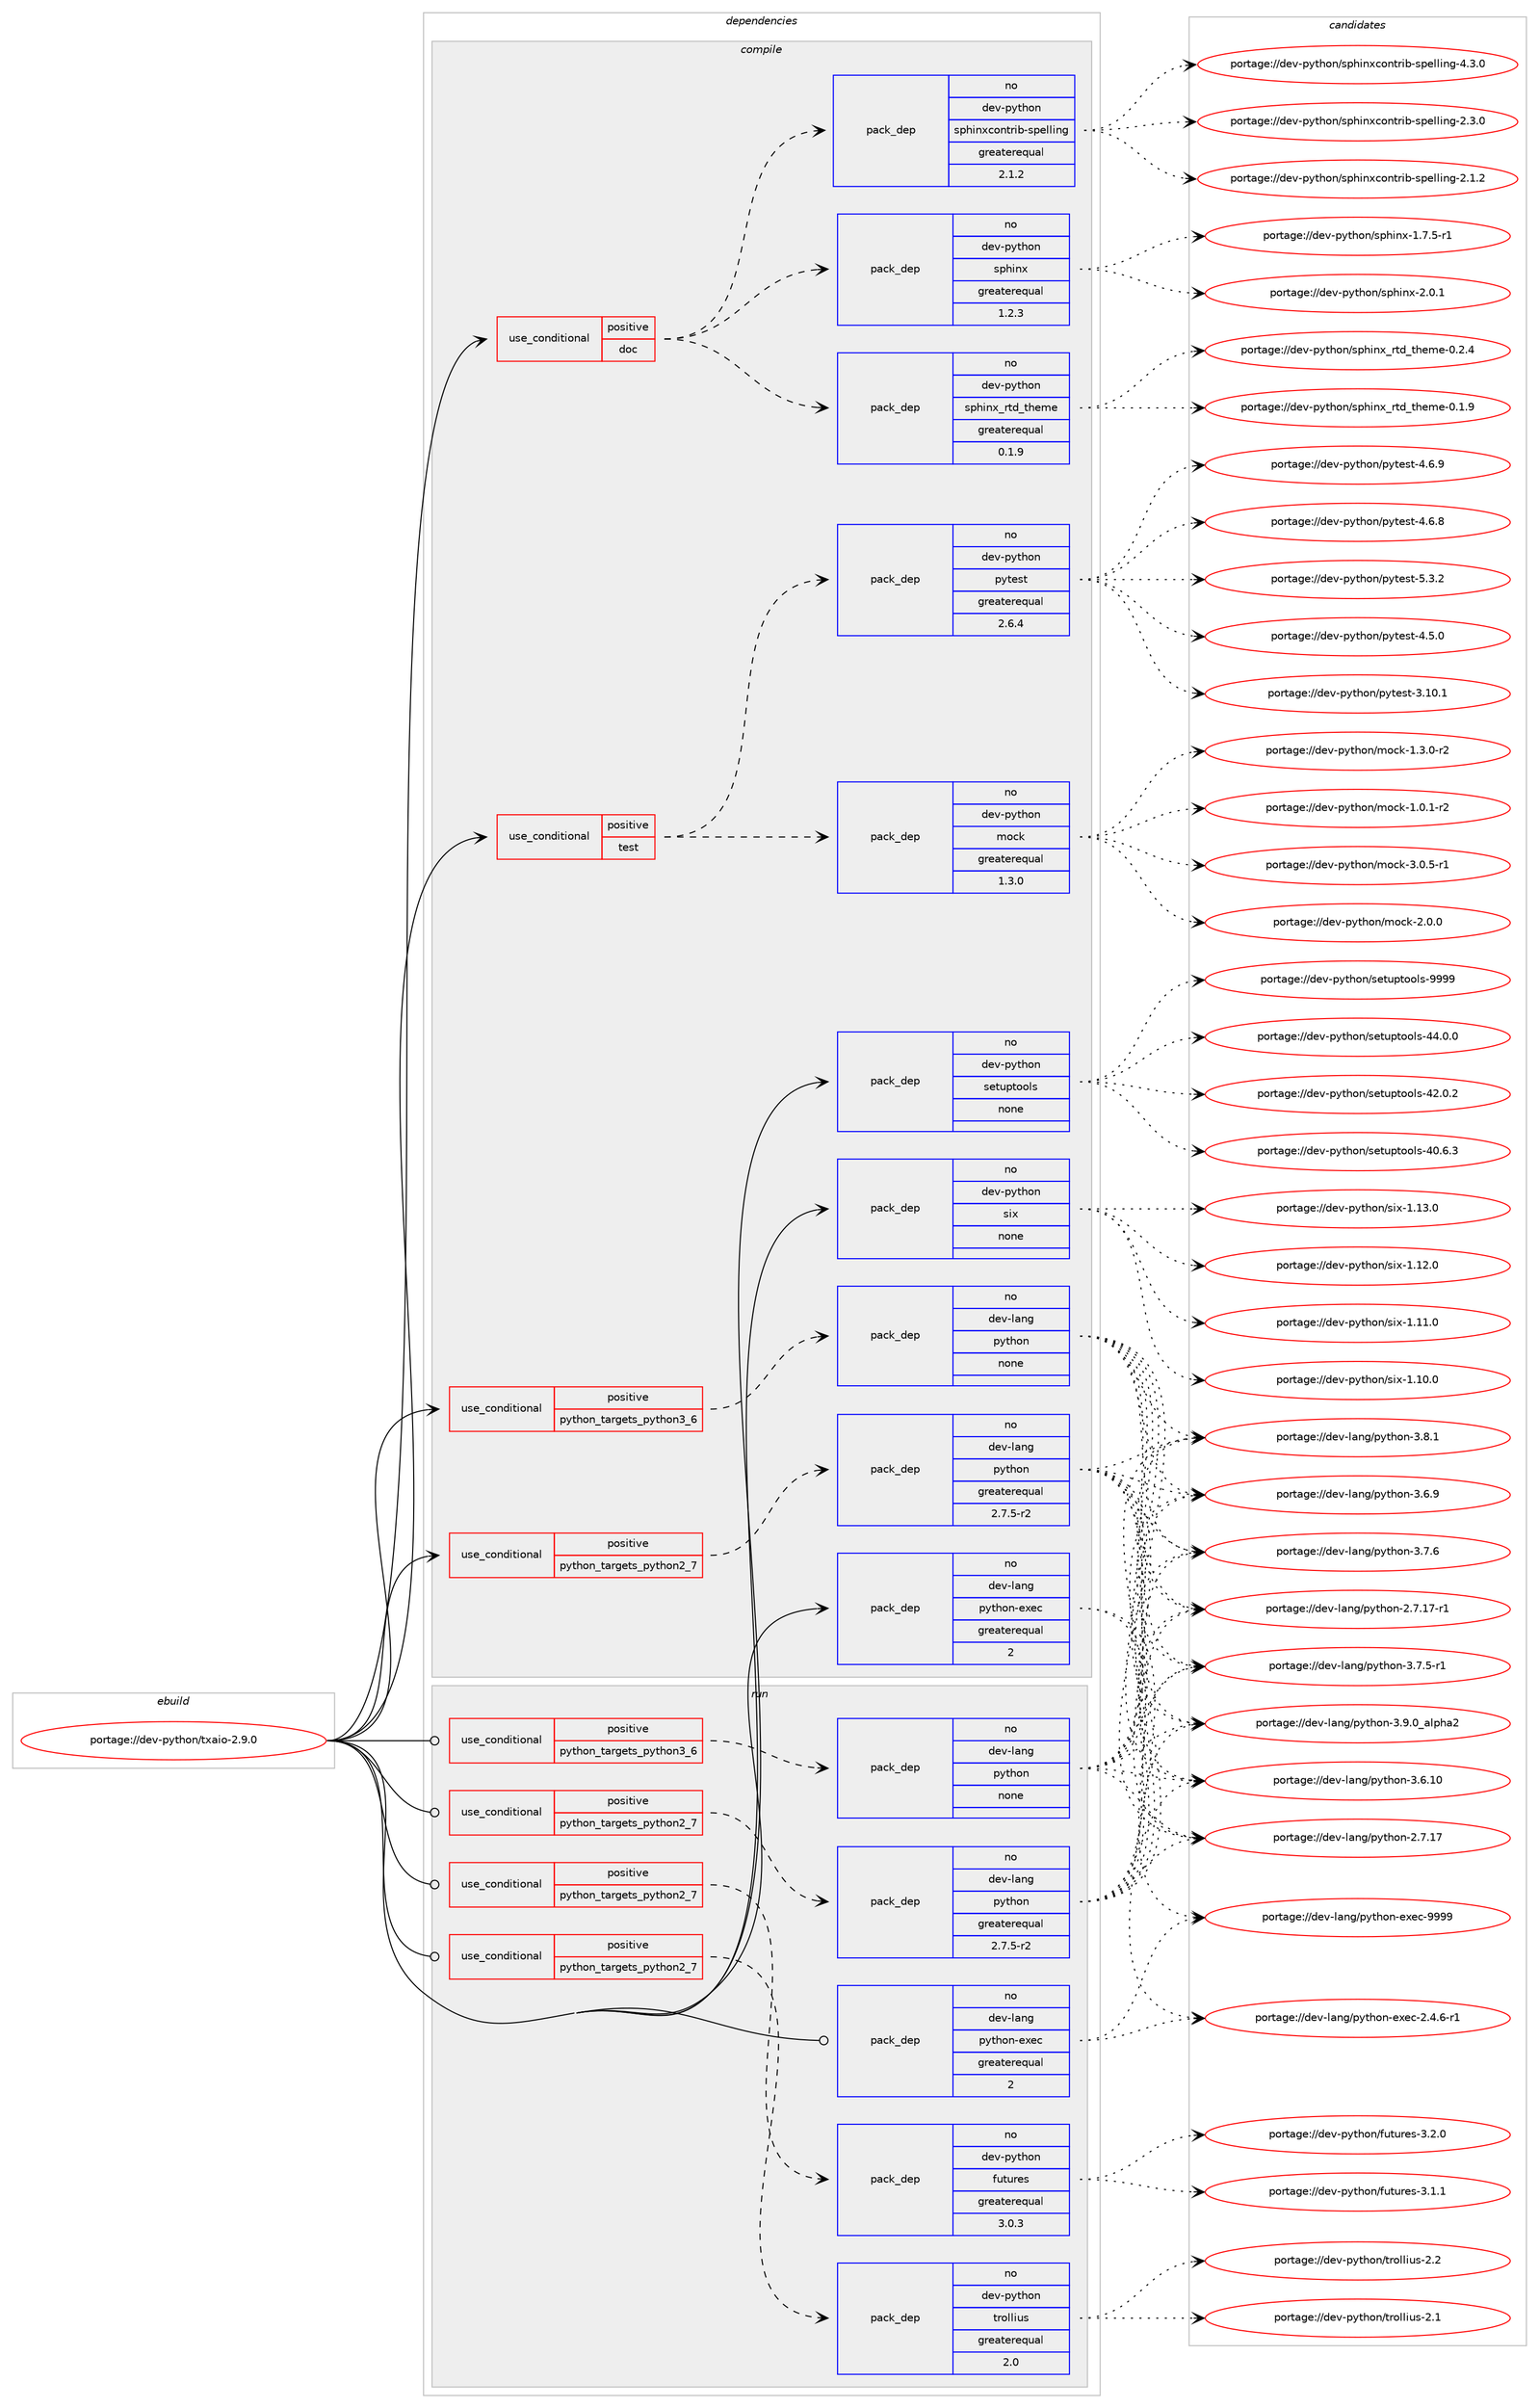 digraph prolog {

# *************
# Graph options
# *************

newrank=true;
concentrate=true;
compound=true;
graph [rankdir=LR,fontname=Helvetica,fontsize=10,ranksep=1.5];#, ranksep=2.5, nodesep=0.2];
edge  [arrowhead=vee];
node  [fontname=Helvetica,fontsize=10];

# **********
# The ebuild
# **********

subgraph cluster_leftcol {
color=gray;
label=<<i>ebuild</i>>;
id [label="portage://dev-python/txaio-2.9.0", color=red, width=4, href="../dev-python/txaio-2.9.0.svg"];
}

# ****************
# The dependencies
# ****************

subgraph cluster_midcol {
color=gray;
label=<<i>dependencies</i>>;
subgraph cluster_compile {
fillcolor="#eeeeee";
style=filled;
label=<<i>compile</i>>;
subgraph cond104303 {
dependency420202 [label=<<TABLE BORDER="0" CELLBORDER="1" CELLSPACING="0" CELLPADDING="4"><TR><TD ROWSPAN="3" CELLPADDING="10">use_conditional</TD></TR><TR><TD>positive</TD></TR><TR><TD>doc</TD></TR></TABLE>>, shape=none, color=red];
subgraph pack311006 {
dependency420203 [label=<<TABLE BORDER="0" CELLBORDER="1" CELLSPACING="0" CELLPADDING="4" WIDTH="220"><TR><TD ROWSPAN="6" CELLPADDING="30">pack_dep</TD></TR><TR><TD WIDTH="110">no</TD></TR><TR><TD>dev-python</TD></TR><TR><TD>sphinx</TD></TR><TR><TD>greaterequal</TD></TR><TR><TD>1.2.3</TD></TR></TABLE>>, shape=none, color=blue];
}
dependency420202:e -> dependency420203:w [weight=20,style="dashed",arrowhead="vee"];
subgraph pack311007 {
dependency420204 [label=<<TABLE BORDER="0" CELLBORDER="1" CELLSPACING="0" CELLPADDING="4" WIDTH="220"><TR><TD ROWSPAN="6" CELLPADDING="30">pack_dep</TD></TR><TR><TD WIDTH="110">no</TD></TR><TR><TD>dev-python</TD></TR><TR><TD>sphinxcontrib-spelling</TD></TR><TR><TD>greaterequal</TD></TR><TR><TD>2.1.2</TD></TR></TABLE>>, shape=none, color=blue];
}
dependency420202:e -> dependency420204:w [weight=20,style="dashed",arrowhead="vee"];
subgraph pack311008 {
dependency420205 [label=<<TABLE BORDER="0" CELLBORDER="1" CELLSPACING="0" CELLPADDING="4" WIDTH="220"><TR><TD ROWSPAN="6" CELLPADDING="30">pack_dep</TD></TR><TR><TD WIDTH="110">no</TD></TR><TR><TD>dev-python</TD></TR><TR><TD>sphinx_rtd_theme</TD></TR><TR><TD>greaterequal</TD></TR><TR><TD>0.1.9</TD></TR></TABLE>>, shape=none, color=blue];
}
dependency420202:e -> dependency420205:w [weight=20,style="dashed",arrowhead="vee"];
}
id:e -> dependency420202:w [weight=20,style="solid",arrowhead="vee"];
subgraph cond104304 {
dependency420206 [label=<<TABLE BORDER="0" CELLBORDER="1" CELLSPACING="0" CELLPADDING="4"><TR><TD ROWSPAN="3" CELLPADDING="10">use_conditional</TD></TR><TR><TD>positive</TD></TR><TR><TD>python_targets_python2_7</TD></TR></TABLE>>, shape=none, color=red];
subgraph pack311009 {
dependency420207 [label=<<TABLE BORDER="0" CELLBORDER="1" CELLSPACING="0" CELLPADDING="4" WIDTH="220"><TR><TD ROWSPAN="6" CELLPADDING="30">pack_dep</TD></TR><TR><TD WIDTH="110">no</TD></TR><TR><TD>dev-lang</TD></TR><TR><TD>python</TD></TR><TR><TD>greaterequal</TD></TR><TR><TD>2.7.5-r2</TD></TR></TABLE>>, shape=none, color=blue];
}
dependency420206:e -> dependency420207:w [weight=20,style="dashed",arrowhead="vee"];
}
id:e -> dependency420206:w [weight=20,style="solid",arrowhead="vee"];
subgraph cond104305 {
dependency420208 [label=<<TABLE BORDER="0" CELLBORDER="1" CELLSPACING="0" CELLPADDING="4"><TR><TD ROWSPAN="3" CELLPADDING="10">use_conditional</TD></TR><TR><TD>positive</TD></TR><TR><TD>python_targets_python3_6</TD></TR></TABLE>>, shape=none, color=red];
subgraph pack311010 {
dependency420209 [label=<<TABLE BORDER="0" CELLBORDER="1" CELLSPACING="0" CELLPADDING="4" WIDTH="220"><TR><TD ROWSPAN="6" CELLPADDING="30">pack_dep</TD></TR><TR><TD WIDTH="110">no</TD></TR><TR><TD>dev-lang</TD></TR><TR><TD>python</TD></TR><TR><TD>none</TD></TR><TR><TD></TD></TR></TABLE>>, shape=none, color=blue];
}
dependency420208:e -> dependency420209:w [weight=20,style="dashed",arrowhead="vee"];
}
id:e -> dependency420208:w [weight=20,style="solid",arrowhead="vee"];
subgraph cond104306 {
dependency420210 [label=<<TABLE BORDER="0" CELLBORDER="1" CELLSPACING="0" CELLPADDING="4"><TR><TD ROWSPAN="3" CELLPADDING="10">use_conditional</TD></TR><TR><TD>positive</TD></TR><TR><TD>test</TD></TR></TABLE>>, shape=none, color=red];
subgraph pack311011 {
dependency420211 [label=<<TABLE BORDER="0" CELLBORDER="1" CELLSPACING="0" CELLPADDING="4" WIDTH="220"><TR><TD ROWSPAN="6" CELLPADDING="30">pack_dep</TD></TR><TR><TD WIDTH="110">no</TD></TR><TR><TD>dev-python</TD></TR><TR><TD>pytest</TD></TR><TR><TD>greaterequal</TD></TR><TR><TD>2.6.4</TD></TR></TABLE>>, shape=none, color=blue];
}
dependency420210:e -> dependency420211:w [weight=20,style="dashed",arrowhead="vee"];
subgraph pack311012 {
dependency420212 [label=<<TABLE BORDER="0" CELLBORDER="1" CELLSPACING="0" CELLPADDING="4" WIDTH="220"><TR><TD ROWSPAN="6" CELLPADDING="30">pack_dep</TD></TR><TR><TD WIDTH="110">no</TD></TR><TR><TD>dev-python</TD></TR><TR><TD>mock</TD></TR><TR><TD>greaterequal</TD></TR><TR><TD>1.3.0</TD></TR></TABLE>>, shape=none, color=blue];
}
dependency420210:e -> dependency420212:w [weight=20,style="dashed",arrowhead="vee"];
}
id:e -> dependency420210:w [weight=20,style="solid",arrowhead="vee"];
subgraph pack311013 {
dependency420213 [label=<<TABLE BORDER="0" CELLBORDER="1" CELLSPACING="0" CELLPADDING="4" WIDTH="220"><TR><TD ROWSPAN="6" CELLPADDING="30">pack_dep</TD></TR><TR><TD WIDTH="110">no</TD></TR><TR><TD>dev-lang</TD></TR><TR><TD>python-exec</TD></TR><TR><TD>greaterequal</TD></TR><TR><TD>2</TD></TR></TABLE>>, shape=none, color=blue];
}
id:e -> dependency420213:w [weight=20,style="solid",arrowhead="vee"];
subgraph pack311014 {
dependency420214 [label=<<TABLE BORDER="0" CELLBORDER="1" CELLSPACING="0" CELLPADDING="4" WIDTH="220"><TR><TD ROWSPAN="6" CELLPADDING="30">pack_dep</TD></TR><TR><TD WIDTH="110">no</TD></TR><TR><TD>dev-python</TD></TR><TR><TD>setuptools</TD></TR><TR><TD>none</TD></TR><TR><TD></TD></TR></TABLE>>, shape=none, color=blue];
}
id:e -> dependency420214:w [weight=20,style="solid",arrowhead="vee"];
subgraph pack311015 {
dependency420215 [label=<<TABLE BORDER="0" CELLBORDER="1" CELLSPACING="0" CELLPADDING="4" WIDTH="220"><TR><TD ROWSPAN="6" CELLPADDING="30">pack_dep</TD></TR><TR><TD WIDTH="110">no</TD></TR><TR><TD>dev-python</TD></TR><TR><TD>six</TD></TR><TR><TD>none</TD></TR><TR><TD></TD></TR></TABLE>>, shape=none, color=blue];
}
id:e -> dependency420215:w [weight=20,style="solid",arrowhead="vee"];
}
subgraph cluster_compileandrun {
fillcolor="#eeeeee";
style=filled;
label=<<i>compile and run</i>>;
}
subgraph cluster_run {
fillcolor="#eeeeee";
style=filled;
label=<<i>run</i>>;
subgraph cond104307 {
dependency420216 [label=<<TABLE BORDER="0" CELLBORDER="1" CELLSPACING="0" CELLPADDING="4"><TR><TD ROWSPAN="3" CELLPADDING="10">use_conditional</TD></TR><TR><TD>positive</TD></TR><TR><TD>python_targets_python2_7</TD></TR></TABLE>>, shape=none, color=red];
subgraph pack311016 {
dependency420217 [label=<<TABLE BORDER="0" CELLBORDER="1" CELLSPACING="0" CELLPADDING="4" WIDTH="220"><TR><TD ROWSPAN="6" CELLPADDING="30">pack_dep</TD></TR><TR><TD WIDTH="110">no</TD></TR><TR><TD>dev-lang</TD></TR><TR><TD>python</TD></TR><TR><TD>greaterequal</TD></TR><TR><TD>2.7.5-r2</TD></TR></TABLE>>, shape=none, color=blue];
}
dependency420216:e -> dependency420217:w [weight=20,style="dashed",arrowhead="vee"];
}
id:e -> dependency420216:w [weight=20,style="solid",arrowhead="odot"];
subgraph cond104308 {
dependency420218 [label=<<TABLE BORDER="0" CELLBORDER="1" CELLSPACING="0" CELLPADDING="4"><TR><TD ROWSPAN="3" CELLPADDING="10">use_conditional</TD></TR><TR><TD>positive</TD></TR><TR><TD>python_targets_python2_7</TD></TR></TABLE>>, shape=none, color=red];
subgraph pack311017 {
dependency420219 [label=<<TABLE BORDER="0" CELLBORDER="1" CELLSPACING="0" CELLPADDING="4" WIDTH="220"><TR><TD ROWSPAN="6" CELLPADDING="30">pack_dep</TD></TR><TR><TD WIDTH="110">no</TD></TR><TR><TD>dev-python</TD></TR><TR><TD>futures</TD></TR><TR><TD>greaterequal</TD></TR><TR><TD>3.0.3</TD></TR></TABLE>>, shape=none, color=blue];
}
dependency420218:e -> dependency420219:w [weight=20,style="dashed",arrowhead="vee"];
}
id:e -> dependency420218:w [weight=20,style="solid",arrowhead="odot"];
subgraph cond104309 {
dependency420220 [label=<<TABLE BORDER="0" CELLBORDER="1" CELLSPACING="0" CELLPADDING="4"><TR><TD ROWSPAN="3" CELLPADDING="10">use_conditional</TD></TR><TR><TD>positive</TD></TR><TR><TD>python_targets_python2_7</TD></TR></TABLE>>, shape=none, color=red];
subgraph pack311018 {
dependency420221 [label=<<TABLE BORDER="0" CELLBORDER="1" CELLSPACING="0" CELLPADDING="4" WIDTH="220"><TR><TD ROWSPAN="6" CELLPADDING="30">pack_dep</TD></TR><TR><TD WIDTH="110">no</TD></TR><TR><TD>dev-python</TD></TR><TR><TD>trollius</TD></TR><TR><TD>greaterequal</TD></TR><TR><TD>2.0</TD></TR></TABLE>>, shape=none, color=blue];
}
dependency420220:e -> dependency420221:w [weight=20,style="dashed",arrowhead="vee"];
}
id:e -> dependency420220:w [weight=20,style="solid",arrowhead="odot"];
subgraph cond104310 {
dependency420222 [label=<<TABLE BORDER="0" CELLBORDER="1" CELLSPACING="0" CELLPADDING="4"><TR><TD ROWSPAN="3" CELLPADDING="10">use_conditional</TD></TR><TR><TD>positive</TD></TR><TR><TD>python_targets_python3_6</TD></TR></TABLE>>, shape=none, color=red];
subgraph pack311019 {
dependency420223 [label=<<TABLE BORDER="0" CELLBORDER="1" CELLSPACING="0" CELLPADDING="4" WIDTH="220"><TR><TD ROWSPAN="6" CELLPADDING="30">pack_dep</TD></TR><TR><TD WIDTH="110">no</TD></TR><TR><TD>dev-lang</TD></TR><TR><TD>python</TD></TR><TR><TD>none</TD></TR><TR><TD></TD></TR></TABLE>>, shape=none, color=blue];
}
dependency420222:e -> dependency420223:w [weight=20,style="dashed",arrowhead="vee"];
}
id:e -> dependency420222:w [weight=20,style="solid",arrowhead="odot"];
subgraph pack311020 {
dependency420224 [label=<<TABLE BORDER="0" CELLBORDER="1" CELLSPACING="0" CELLPADDING="4" WIDTH="220"><TR><TD ROWSPAN="6" CELLPADDING="30">pack_dep</TD></TR><TR><TD WIDTH="110">no</TD></TR><TR><TD>dev-lang</TD></TR><TR><TD>python-exec</TD></TR><TR><TD>greaterequal</TD></TR><TR><TD>2</TD></TR></TABLE>>, shape=none, color=blue];
}
id:e -> dependency420224:w [weight=20,style="solid",arrowhead="odot"];
}
}

# **************
# The candidates
# **************

subgraph cluster_choices {
rank=same;
color=gray;
label=<<i>candidates</i>>;

subgraph choice311006 {
color=black;
nodesep=1;
choice1001011184511212111610411111047115112104105110120455046484649 [label="portage://dev-python/sphinx-2.0.1", color=red, width=4,href="../dev-python/sphinx-2.0.1.svg"];
choice10010111845112121116104111110471151121041051101204549465546534511449 [label="portage://dev-python/sphinx-1.7.5-r1", color=red, width=4,href="../dev-python/sphinx-1.7.5-r1.svg"];
dependency420203:e -> choice1001011184511212111610411111047115112104105110120455046484649:w [style=dotted,weight="100"];
dependency420203:e -> choice10010111845112121116104111110471151121041051101204549465546534511449:w [style=dotted,weight="100"];
}
subgraph choice311007 {
color=black;
nodesep=1;
choice1001011184511212111610411111047115112104105110120991111101161141059845115112101108108105110103455246514648 [label="portage://dev-python/sphinxcontrib-spelling-4.3.0", color=red, width=4,href="../dev-python/sphinxcontrib-spelling-4.3.0.svg"];
choice1001011184511212111610411111047115112104105110120991111101161141059845115112101108108105110103455046514648 [label="portage://dev-python/sphinxcontrib-spelling-2.3.0", color=red, width=4,href="../dev-python/sphinxcontrib-spelling-2.3.0.svg"];
choice1001011184511212111610411111047115112104105110120991111101161141059845115112101108108105110103455046494650 [label="portage://dev-python/sphinxcontrib-spelling-2.1.2", color=red, width=4,href="../dev-python/sphinxcontrib-spelling-2.1.2.svg"];
dependency420204:e -> choice1001011184511212111610411111047115112104105110120991111101161141059845115112101108108105110103455246514648:w [style=dotted,weight="100"];
dependency420204:e -> choice1001011184511212111610411111047115112104105110120991111101161141059845115112101108108105110103455046514648:w [style=dotted,weight="100"];
dependency420204:e -> choice1001011184511212111610411111047115112104105110120991111101161141059845115112101108108105110103455046494650:w [style=dotted,weight="100"];
}
subgraph choice311008 {
color=black;
nodesep=1;
choice10010111845112121116104111110471151121041051101209511411610095116104101109101454846504652 [label="portage://dev-python/sphinx_rtd_theme-0.2.4", color=red, width=4,href="../dev-python/sphinx_rtd_theme-0.2.4.svg"];
choice10010111845112121116104111110471151121041051101209511411610095116104101109101454846494657 [label="portage://dev-python/sphinx_rtd_theme-0.1.9", color=red, width=4,href="../dev-python/sphinx_rtd_theme-0.1.9.svg"];
dependency420205:e -> choice10010111845112121116104111110471151121041051101209511411610095116104101109101454846504652:w [style=dotted,weight="100"];
dependency420205:e -> choice10010111845112121116104111110471151121041051101209511411610095116104101109101454846494657:w [style=dotted,weight="100"];
}
subgraph choice311009 {
color=black;
nodesep=1;
choice10010111845108971101034711212111610411111045514657464895971081121049750 [label="portage://dev-lang/python-3.9.0_alpha2", color=red, width=4,href="../dev-lang/python-3.9.0_alpha2.svg"];
choice100101118451089711010347112121116104111110455146564649 [label="portage://dev-lang/python-3.8.1", color=red, width=4,href="../dev-lang/python-3.8.1.svg"];
choice100101118451089711010347112121116104111110455146554654 [label="portage://dev-lang/python-3.7.6", color=red, width=4,href="../dev-lang/python-3.7.6.svg"];
choice1001011184510897110103471121211161041111104551465546534511449 [label="portage://dev-lang/python-3.7.5-r1", color=red, width=4,href="../dev-lang/python-3.7.5-r1.svg"];
choice100101118451089711010347112121116104111110455146544657 [label="portage://dev-lang/python-3.6.9", color=red, width=4,href="../dev-lang/python-3.6.9.svg"];
choice10010111845108971101034711212111610411111045514654464948 [label="portage://dev-lang/python-3.6.10", color=red, width=4,href="../dev-lang/python-3.6.10.svg"];
choice100101118451089711010347112121116104111110455046554649554511449 [label="portage://dev-lang/python-2.7.17-r1", color=red, width=4,href="../dev-lang/python-2.7.17-r1.svg"];
choice10010111845108971101034711212111610411111045504655464955 [label="portage://dev-lang/python-2.7.17", color=red, width=4,href="../dev-lang/python-2.7.17.svg"];
dependency420207:e -> choice10010111845108971101034711212111610411111045514657464895971081121049750:w [style=dotted,weight="100"];
dependency420207:e -> choice100101118451089711010347112121116104111110455146564649:w [style=dotted,weight="100"];
dependency420207:e -> choice100101118451089711010347112121116104111110455146554654:w [style=dotted,weight="100"];
dependency420207:e -> choice1001011184510897110103471121211161041111104551465546534511449:w [style=dotted,weight="100"];
dependency420207:e -> choice100101118451089711010347112121116104111110455146544657:w [style=dotted,weight="100"];
dependency420207:e -> choice10010111845108971101034711212111610411111045514654464948:w [style=dotted,weight="100"];
dependency420207:e -> choice100101118451089711010347112121116104111110455046554649554511449:w [style=dotted,weight="100"];
dependency420207:e -> choice10010111845108971101034711212111610411111045504655464955:w [style=dotted,weight="100"];
}
subgraph choice311010 {
color=black;
nodesep=1;
choice10010111845108971101034711212111610411111045514657464895971081121049750 [label="portage://dev-lang/python-3.9.0_alpha2", color=red, width=4,href="../dev-lang/python-3.9.0_alpha2.svg"];
choice100101118451089711010347112121116104111110455146564649 [label="portage://dev-lang/python-3.8.1", color=red, width=4,href="../dev-lang/python-3.8.1.svg"];
choice100101118451089711010347112121116104111110455146554654 [label="portage://dev-lang/python-3.7.6", color=red, width=4,href="../dev-lang/python-3.7.6.svg"];
choice1001011184510897110103471121211161041111104551465546534511449 [label="portage://dev-lang/python-3.7.5-r1", color=red, width=4,href="../dev-lang/python-3.7.5-r1.svg"];
choice100101118451089711010347112121116104111110455146544657 [label="portage://dev-lang/python-3.6.9", color=red, width=4,href="../dev-lang/python-3.6.9.svg"];
choice10010111845108971101034711212111610411111045514654464948 [label="portage://dev-lang/python-3.6.10", color=red, width=4,href="../dev-lang/python-3.6.10.svg"];
choice100101118451089711010347112121116104111110455046554649554511449 [label="portage://dev-lang/python-2.7.17-r1", color=red, width=4,href="../dev-lang/python-2.7.17-r1.svg"];
choice10010111845108971101034711212111610411111045504655464955 [label="portage://dev-lang/python-2.7.17", color=red, width=4,href="../dev-lang/python-2.7.17.svg"];
dependency420209:e -> choice10010111845108971101034711212111610411111045514657464895971081121049750:w [style=dotted,weight="100"];
dependency420209:e -> choice100101118451089711010347112121116104111110455146564649:w [style=dotted,weight="100"];
dependency420209:e -> choice100101118451089711010347112121116104111110455146554654:w [style=dotted,weight="100"];
dependency420209:e -> choice1001011184510897110103471121211161041111104551465546534511449:w [style=dotted,weight="100"];
dependency420209:e -> choice100101118451089711010347112121116104111110455146544657:w [style=dotted,weight="100"];
dependency420209:e -> choice10010111845108971101034711212111610411111045514654464948:w [style=dotted,weight="100"];
dependency420209:e -> choice100101118451089711010347112121116104111110455046554649554511449:w [style=dotted,weight="100"];
dependency420209:e -> choice10010111845108971101034711212111610411111045504655464955:w [style=dotted,weight="100"];
}
subgraph choice311011 {
color=black;
nodesep=1;
choice1001011184511212111610411111047112121116101115116455346514650 [label="portage://dev-python/pytest-5.3.2", color=red, width=4,href="../dev-python/pytest-5.3.2.svg"];
choice1001011184511212111610411111047112121116101115116455246544657 [label="portage://dev-python/pytest-4.6.9", color=red, width=4,href="../dev-python/pytest-4.6.9.svg"];
choice1001011184511212111610411111047112121116101115116455246544656 [label="portage://dev-python/pytest-4.6.8", color=red, width=4,href="../dev-python/pytest-4.6.8.svg"];
choice1001011184511212111610411111047112121116101115116455246534648 [label="portage://dev-python/pytest-4.5.0", color=red, width=4,href="../dev-python/pytest-4.5.0.svg"];
choice100101118451121211161041111104711212111610111511645514649484649 [label="portage://dev-python/pytest-3.10.1", color=red, width=4,href="../dev-python/pytest-3.10.1.svg"];
dependency420211:e -> choice1001011184511212111610411111047112121116101115116455346514650:w [style=dotted,weight="100"];
dependency420211:e -> choice1001011184511212111610411111047112121116101115116455246544657:w [style=dotted,weight="100"];
dependency420211:e -> choice1001011184511212111610411111047112121116101115116455246544656:w [style=dotted,weight="100"];
dependency420211:e -> choice1001011184511212111610411111047112121116101115116455246534648:w [style=dotted,weight="100"];
dependency420211:e -> choice100101118451121211161041111104711212111610111511645514649484649:w [style=dotted,weight="100"];
}
subgraph choice311012 {
color=black;
nodesep=1;
choice1001011184511212111610411111047109111991074551464846534511449 [label="portage://dev-python/mock-3.0.5-r1", color=red, width=4,href="../dev-python/mock-3.0.5-r1.svg"];
choice100101118451121211161041111104710911199107455046484648 [label="portage://dev-python/mock-2.0.0", color=red, width=4,href="../dev-python/mock-2.0.0.svg"];
choice1001011184511212111610411111047109111991074549465146484511450 [label="portage://dev-python/mock-1.3.0-r2", color=red, width=4,href="../dev-python/mock-1.3.0-r2.svg"];
choice1001011184511212111610411111047109111991074549464846494511450 [label="portage://dev-python/mock-1.0.1-r2", color=red, width=4,href="../dev-python/mock-1.0.1-r2.svg"];
dependency420212:e -> choice1001011184511212111610411111047109111991074551464846534511449:w [style=dotted,weight="100"];
dependency420212:e -> choice100101118451121211161041111104710911199107455046484648:w [style=dotted,weight="100"];
dependency420212:e -> choice1001011184511212111610411111047109111991074549465146484511450:w [style=dotted,weight="100"];
dependency420212:e -> choice1001011184511212111610411111047109111991074549464846494511450:w [style=dotted,weight="100"];
}
subgraph choice311013 {
color=black;
nodesep=1;
choice10010111845108971101034711212111610411111045101120101994557575757 [label="portage://dev-lang/python-exec-9999", color=red, width=4,href="../dev-lang/python-exec-9999.svg"];
choice10010111845108971101034711212111610411111045101120101994550465246544511449 [label="portage://dev-lang/python-exec-2.4.6-r1", color=red, width=4,href="../dev-lang/python-exec-2.4.6-r1.svg"];
dependency420213:e -> choice10010111845108971101034711212111610411111045101120101994557575757:w [style=dotted,weight="100"];
dependency420213:e -> choice10010111845108971101034711212111610411111045101120101994550465246544511449:w [style=dotted,weight="100"];
}
subgraph choice311014 {
color=black;
nodesep=1;
choice10010111845112121116104111110471151011161171121161111111081154557575757 [label="portage://dev-python/setuptools-9999", color=red, width=4,href="../dev-python/setuptools-9999.svg"];
choice100101118451121211161041111104711510111611711211611111110811545525246484648 [label="portage://dev-python/setuptools-44.0.0", color=red, width=4,href="../dev-python/setuptools-44.0.0.svg"];
choice100101118451121211161041111104711510111611711211611111110811545525046484650 [label="portage://dev-python/setuptools-42.0.2", color=red, width=4,href="../dev-python/setuptools-42.0.2.svg"];
choice100101118451121211161041111104711510111611711211611111110811545524846544651 [label="portage://dev-python/setuptools-40.6.3", color=red, width=4,href="../dev-python/setuptools-40.6.3.svg"];
dependency420214:e -> choice10010111845112121116104111110471151011161171121161111111081154557575757:w [style=dotted,weight="100"];
dependency420214:e -> choice100101118451121211161041111104711510111611711211611111110811545525246484648:w [style=dotted,weight="100"];
dependency420214:e -> choice100101118451121211161041111104711510111611711211611111110811545525046484650:w [style=dotted,weight="100"];
dependency420214:e -> choice100101118451121211161041111104711510111611711211611111110811545524846544651:w [style=dotted,weight="100"];
}
subgraph choice311015 {
color=black;
nodesep=1;
choice100101118451121211161041111104711510512045494649514648 [label="portage://dev-python/six-1.13.0", color=red, width=4,href="../dev-python/six-1.13.0.svg"];
choice100101118451121211161041111104711510512045494649504648 [label="portage://dev-python/six-1.12.0", color=red, width=4,href="../dev-python/six-1.12.0.svg"];
choice100101118451121211161041111104711510512045494649494648 [label="portage://dev-python/six-1.11.0", color=red, width=4,href="../dev-python/six-1.11.0.svg"];
choice100101118451121211161041111104711510512045494649484648 [label="portage://dev-python/six-1.10.0", color=red, width=4,href="../dev-python/six-1.10.0.svg"];
dependency420215:e -> choice100101118451121211161041111104711510512045494649514648:w [style=dotted,weight="100"];
dependency420215:e -> choice100101118451121211161041111104711510512045494649504648:w [style=dotted,weight="100"];
dependency420215:e -> choice100101118451121211161041111104711510512045494649494648:w [style=dotted,weight="100"];
dependency420215:e -> choice100101118451121211161041111104711510512045494649484648:w [style=dotted,weight="100"];
}
subgraph choice311016 {
color=black;
nodesep=1;
choice10010111845108971101034711212111610411111045514657464895971081121049750 [label="portage://dev-lang/python-3.9.0_alpha2", color=red, width=4,href="../dev-lang/python-3.9.0_alpha2.svg"];
choice100101118451089711010347112121116104111110455146564649 [label="portage://dev-lang/python-3.8.1", color=red, width=4,href="../dev-lang/python-3.8.1.svg"];
choice100101118451089711010347112121116104111110455146554654 [label="portage://dev-lang/python-3.7.6", color=red, width=4,href="../dev-lang/python-3.7.6.svg"];
choice1001011184510897110103471121211161041111104551465546534511449 [label="portage://dev-lang/python-3.7.5-r1", color=red, width=4,href="../dev-lang/python-3.7.5-r1.svg"];
choice100101118451089711010347112121116104111110455146544657 [label="portage://dev-lang/python-3.6.9", color=red, width=4,href="../dev-lang/python-3.6.9.svg"];
choice10010111845108971101034711212111610411111045514654464948 [label="portage://dev-lang/python-3.6.10", color=red, width=4,href="../dev-lang/python-3.6.10.svg"];
choice100101118451089711010347112121116104111110455046554649554511449 [label="portage://dev-lang/python-2.7.17-r1", color=red, width=4,href="../dev-lang/python-2.7.17-r1.svg"];
choice10010111845108971101034711212111610411111045504655464955 [label="portage://dev-lang/python-2.7.17", color=red, width=4,href="../dev-lang/python-2.7.17.svg"];
dependency420217:e -> choice10010111845108971101034711212111610411111045514657464895971081121049750:w [style=dotted,weight="100"];
dependency420217:e -> choice100101118451089711010347112121116104111110455146564649:w [style=dotted,weight="100"];
dependency420217:e -> choice100101118451089711010347112121116104111110455146554654:w [style=dotted,weight="100"];
dependency420217:e -> choice1001011184510897110103471121211161041111104551465546534511449:w [style=dotted,weight="100"];
dependency420217:e -> choice100101118451089711010347112121116104111110455146544657:w [style=dotted,weight="100"];
dependency420217:e -> choice10010111845108971101034711212111610411111045514654464948:w [style=dotted,weight="100"];
dependency420217:e -> choice100101118451089711010347112121116104111110455046554649554511449:w [style=dotted,weight="100"];
dependency420217:e -> choice10010111845108971101034711212111610411111045504655464955:w [style=dotted,weight="100"];
}
subgraph choice311017 {
color=black;
nodesep=1;
choice1001011184511212111610411111047102117116117114101115455146504648 [label="portage://dev-python/futures-3.2.0", color=red, width=4,href="../dev-python/futures-3.2.0.svg"];
choice1001011184511212111610411111047102117116117114101115455146494649 [label="portage://dev-python/futures-3.1.1", color=red, width=4,href="../dev-python/futures-3.1.1.svg"];
dependency420219:e -> choice1001011184511212111610411111047102117116117114101115455146504648:w [style=dotted,weight="100"];
dependency420219:e -> choice1001011184511212111610411111047102117116117114101115455146494649:w [style=dotted,weight="100"];
}
subgraph choice311018 {
color=black;
nodesep=1;
choice100101118451121211161041111104711611411110810810511711545504650 [label="portage://dev-python/trollius-2.2", color=red, width=4,href="../dev-python/trollius-2.2.svg"];
choice100101118451121211161041111104711611411110810810511711545504649 [label="portage://dev-python/trollius-2.1", color=red, width=4,href="../dev-python/trollius-2.1.svg"];
dependency420221:e -> choice100101118451121211161041111104711611411110810810511711545504650:w [style=dotted,weight="100"];
dependency420221:e -> choice100101118451121211161041111104711611411110810810511711545504649:w [style=dotted,weight="100"];
}
subgraph choice311019 {
color=black;
nodesep=1;
choice10010111845108971101034711212111610411111045514657464895971081121049750 [label="portage://dev-lang/python-3.9.0_alpha2", color=red, width=4,href="../dev-lang/python-3.9.0_alpha2.svg"];
choice100101118451089711010347112121116104111110455146564649 [label="portage://dev-lang/python-3.8.1", color=red, width=4,href="../dev-lang/python-3.8.1.svg"];
choice100101118451089711010347112121116104111110455146554654 [label="portage://dev-lang/python-3.7.6", color=red, width=4,href="../dev-lang/python-3.7.6.svg"];
choice1001011184510897110103471121211161041111104551465546534511449 [label="portage://dev-lang/python-3.7.5-r1", color=red, width=4,href="../dev-lang/python-3.7.5-r1.svg"];
choice100101118451089711010347112121116104111110455146544657 [label="portage://dev-lang/python-3.6.9", color=red, width=4,href="../dev-lang/python-3.6.9.svg"];
choice10010111845108971101034711212111610411111045514654464948 [label="portage://dev-lang/python-3.6.10", color=red, width=4,href="../dev-lang/python-3.6.10.svg"];
choice100101118451089711010347112121116104111110455046554649554511449 [label="portage://dev-lang/python-2.7.17-r1", color=red, width=4,href="../dev-lang/python-2.7.17-r1.svg"];
choice10010111845108971101034711212111610411111045504655464955 [label="portage://dev-lang/python-2.7.17", color=red, width=4,href="../dev-lang/python-2.7.17.svg"];
dependency420223:e -> choice10010111845108971101034711212111610411111045514657464895971081121049750:w [style=dotted,weight="100"];
dependency420223:e -> choice100101118451089711010347112121116104111110455146564649:w [style=dotted,weight="100"];
dependency420223:e -> choice100101118451089711010347112121116104111110455146554654:w [style=dotted,weight="100"];
dependency420223:e -> choice1001011184510897110103471121211161041111104551465546534511449:w [style=dotted,weight="100"];
dependency420223:e -> choice100101118451089711010347112121116104111110455146544657:w [style=dotted,weight="100"];
dependency420223:e -> choice10010111845108971101034711212111610411111045514654464948:w [style=dotted,weight="100"];
dependency420223:e -> choice100101118451089711010347112121116104111110455046554649554511449:w [style=dotted,weight="100"];
dependency420223:e -> choice10010111845108971101034711212111610411111045504655464955:w [style=dotted,weight="100"];
}
subgraph choice311020 {
color=black;
nodesep=1;
choice10010111845108971101034711212111610411111045101120101994557575757 [label="portage://dev-lang/python-exec-9999", color=red, width=4,href="../dev-lang/python-exec-9999.svg"];
choice10010111845108971101034711212111610411111045101120101994550465246544511449 [label="portage://dev-lang/python-exec-2.4.6-r1", color=red, width=4,href="../dev-lang/python-exec-2.4.6-r1.svg"];
dependency420224:e -> choice10010111845108971101034711212111610411111045101120101994557575757:w [style=dotted,weight="100"];
dependency420224:e -> choice10010111845108971101034711212111610411111045101120101994550465246544511449:w [style=dotted,weight="100"];
}
}

}
